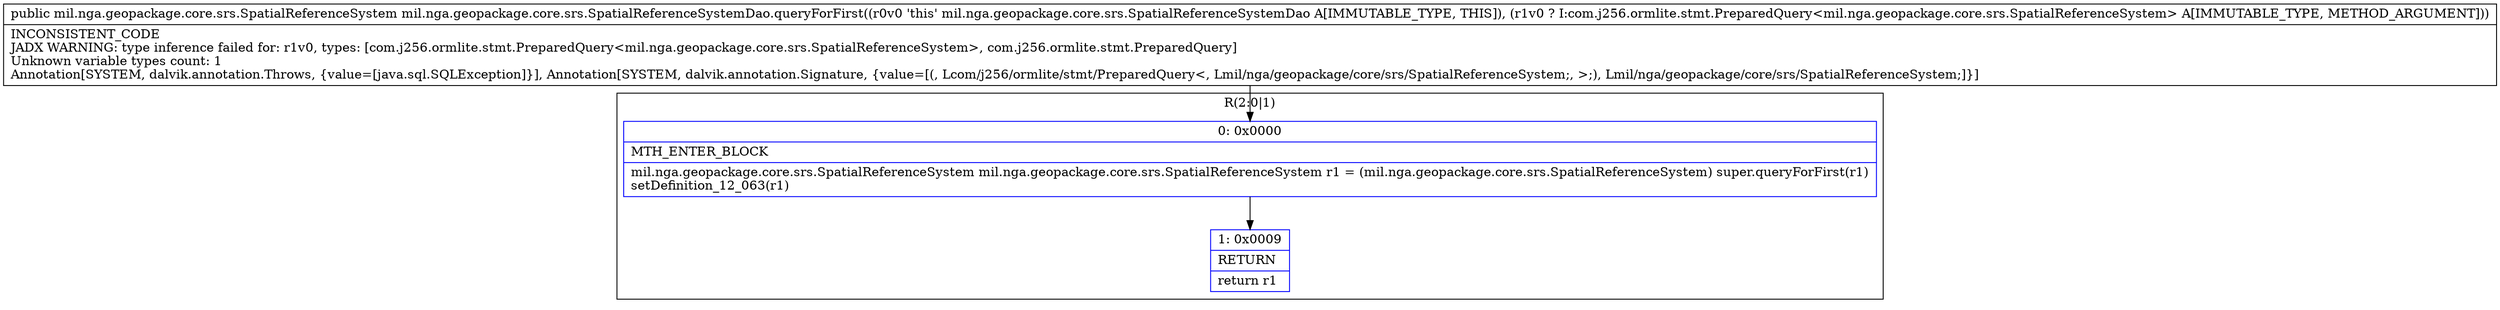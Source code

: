 digraph "CFG formil.nga.geopackage.core.srs.SpatialReferenceSystemDao.queryForFirst(Lcom\/j256\/ormlite\/stmt\/PreparedQuery;)Lmil\/nga\/geopackage\/core\/srs\/SpatialReferenceSystem;" {
subgraph cluster_Region_558999554 {
label = "R(2:0|1)";
node [shape=record,color=blue];
Node_0 [shape=record,label="{0\:\ 0x0000|MTH_ENTER_BLOCK\l|mil.nga.geopackage.core.srs.SpatialReferenceSystem mil.nga.geopackage.core.srs.SpatialReferenceSystem r1 = (mil.nga.geopackage.core.srs.SpatialReferenceSystem) super.queryForFirst(r1)\lsetDefinition_12_063(r1)\l}"];
Node_1 [shape=record,label="{1\:\ 0x0009|RETURN\l|return r1\l}"];
}
MethodNode[shape=record,label="{public mil.nga.geopackage.core.srs.SpatialReferenceSystem mil.nga.geopackage.core.srs.SpatialReferenceSystemDao.queryForFirst((r0v0 'this' mil.nga.geopackage.core.srs.SpatialReferenceSystemDao A[IMMUTABLE_TYPE, THIS]), (r1v0 ? I:com.j256.ormlite.stmt.PreparedQuery\<mil.nga.geopackage.core.srs.SpatialReferenceSystem\> A[IMMUTABLE_TYPE, METHOD_ARGUMENT]))  | INCONSISTENT_CODE\lJADX WARNING: type inference failed for: r1v0, types: [com.j256.ormlite.stmt.PreparedQuery\<mil.nga.geopackage.core.srs.SpatialReferenceSystem\>, com.j256.ormlite.stmt.PreparedQuery]\lUnknown variable types count: 1\lAnnotation[SYSTEM, dalvik.annotation.Throws, \{value=[java.sql.SQLException]\}], Annotation[SYSTEM, dalvik.annotation.Signature, \{value=[(, Lcom\/j256\/ormlite\/stmt\/PreparedQuery\<, Lmil\/nga\/geopackage\/core\/srs\/SpatialReferenceSystem;, \>;), Lmil\/nga\/geopackage\/core\/srs\/SpatialReferenceSystem;]\}]\l}"];
MethodNode -> Node_0;
Node_0 -> Node_1;
}

